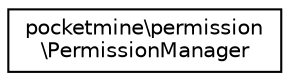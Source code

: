 digraph "Graphical Class Hierarchy"
{
 // INTERACTIVE_SVG=YES
 // LATEX_PDF_SIZE
  edge [fontname="Helvetica",fontsize="10",labelfontname="Helvetica",labelfontsize="10"];
  node [fontname="Helvetica",fontsize="10",shape=record];
  rankdir="LR";
  Node0 [label="pocketmine\\permission\l\\PermissionManager",height=0.2,width=0.4,color="black", fillcolor="white", style="filled",URL="$da/d0a/classpocketmine_1_1permission_1_1_permission_manager.html",tooltip=" "];
}
